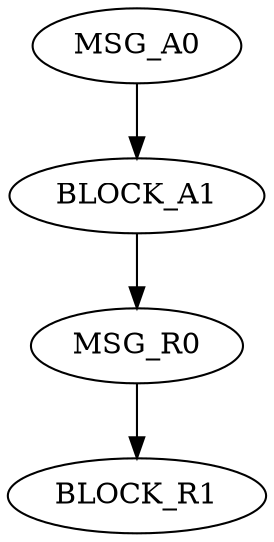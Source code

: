 digraph g {
name="Safe2RemoveExample1";
graph []
edge  [type="defdst"]
node  [cpu="0"];
//Dependency on own pattern and incoming
  MSG_R0    [type="tmsg",  pattern="R", patentry="true", toffs  = 0, fid=1, gid=4048, evtno=2, par="0"];
  BLOCK_R1  [type="block", pattern="R", patexit="true",  tperiod=100000000, qlo="1"];
  MSG_R0 -> BLOCK_R1;

  MSG_A0    [type="tmsg",  pattern="A", patentry="true", toffs  = 0, fid=1, gid=4048, evtno=1, par="0"];
  BLOCK_A1  [type="block", pattern="A", patexit="true",  tperiod=100000000, qlo="1"];  
  MSG_A0 -> BLOCK_A1 -> MSG_R0;

}
